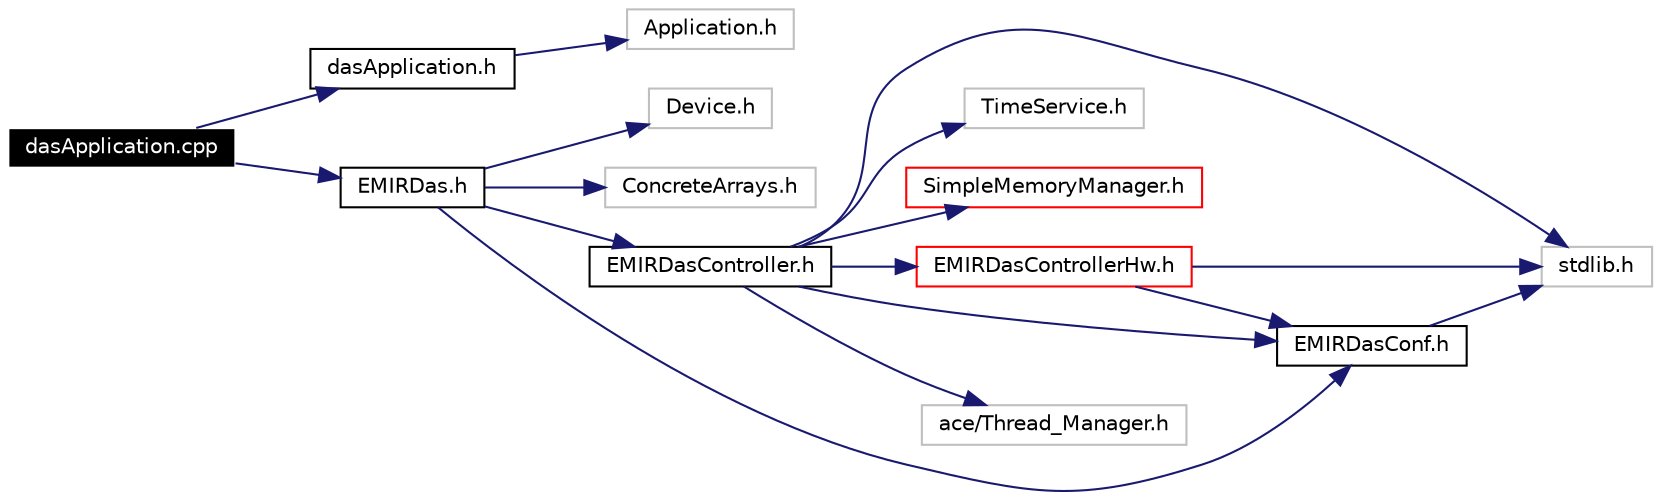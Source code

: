 digraph G
{
  edge [fontname="Helvetica",fontsize=10,labelfontname="Helvetica",labelfontsize=10];
  node [fontname="Helvetica",fontsize=10,shape=record];
  rankdir=LR;
  Node1 [label="dasApplication.cpp",height=0.2,width=0.4,color="white", fillcolor="black", style="filled" fontcolor="white"];
  Node1 -> Node2 [color="midnightblue",fontsize=10,style="solid",fontname="Helvetica"];
  Node2 [label="dasApplication.h",height=0.2,width=0.4,color="black", fillcolor="white", style="filled",URL="$examples_2runEMIRDas_8p_8old_2dasApplication_8h.html"];
  Node2 -> Node3 [color="midnightblue",fontsize=10,style="solid",fontname="Helvetica"];
  Node3 [label="Application.h",height=0.2,width=0.4,color="grey75", fillcolor="white", style="filled"];
  Node1 -> Node4 [color="midnightblue",fontsize=10,style="solid",fontname="Helvetica"];
  Node4 [label="EMIRDas.h",height=0.2,width=0.4,color="black", fillcolor="white", style="filled",URL="$old_2EMIRDas_8h.html"];
  Node4 -> Node5 [color="midnightblue",fontsize=10,style="solid",fontname="Helvetica"];
  Node5 [label="Device.h",height=0.2,width=0.4,color="grey75", fillcolor="white", style="filled"];
  Node4 -> Node6 [color="midnightblue",fontsize=10,style="solid",fontname="Helvetica"];
  Node6 [label="ConcreteArrays.h",height=0.2,width=0.4,color="grey75", fillcolor="white", style="filled"];
  Node4 -> Node7 [color="midnightblue",fontsize=10,style="solid",fontname="Helvetica"];
  Node7 [label="EMIRDasController.h",height=0.2,width=0.4,color="black", fillcolor="white", style="filled",URL="$EMIRDasController_8h.html"];
  Node7 -> Node8 [color="midnightblue",fontsize=10,style="solid",fontname="Helvetica"];
  Node8 [label="stdlib.h",height=0.2,width=0.4,color="grey75", fillcolor="white", style="filled"];
  Node7 -> Node9 [color="midnightblue",fontsize=10,style="solid",fontname="Helvetica"];
  Node9 [label="TimeService.h",height=0.2,width=0.4,color="grey75", fillcolor="white", style="filled"];
  Node7 -> Node10 [color="midnightblue",fontsize=10,style="solid",fontname="Helvetica"];
  Node10 [label="SimpleMemoryManager.h",height=0.2,width=0.4,color="red", fillcolor="white", style="filled",URL="$SimpleMemoryManager_8h.html"];
  Node7 -> Node11 [color="midnightblue",fontsize=10,style="solid",fontname="Helvetica"];
  Node11 [label="EMIRDasControllerHw.h",height=0.2,width=0.4,color="red", fillcolor="white", style="filled",URL="$EMIRDasControllerHw_8h.html"];
  Node11 -> Node8 [color="midnightblue",fontsize=10,style="solid",fontname="Helvetica"];
  Node11 -> Node12 [color="midnightblue",fontsize=10,style="solid",fontname="Helvetica"];
  Node12 [label="EMIRDasConf.h",height=0.2,width=0.4,color="black", fillcolor="white", style="filled",URL="$EMIRDasConf_8h.html"];
  Node12 -> Node8 [color="midnightblue",fontsize=10,style="solid",fontname="Helvetica"];
  Node7 -> Node12 [color="midnightblue",fontsize=10,style="solid",fontname="Helvetica"];
  Node7 -> Node13 [color="midnightblue",fontsize=10,style="solid",fontname="Helvetica"];
  Node13 [label="ace/Thread_Manager.h",height=0.2,width=0.4,color="grey75", fillcolor="white", style="filled"];
  Node4 -> Node12 [color="midnightblue",fontsize=10,style="solid",fontname="Helvetica"];
}
